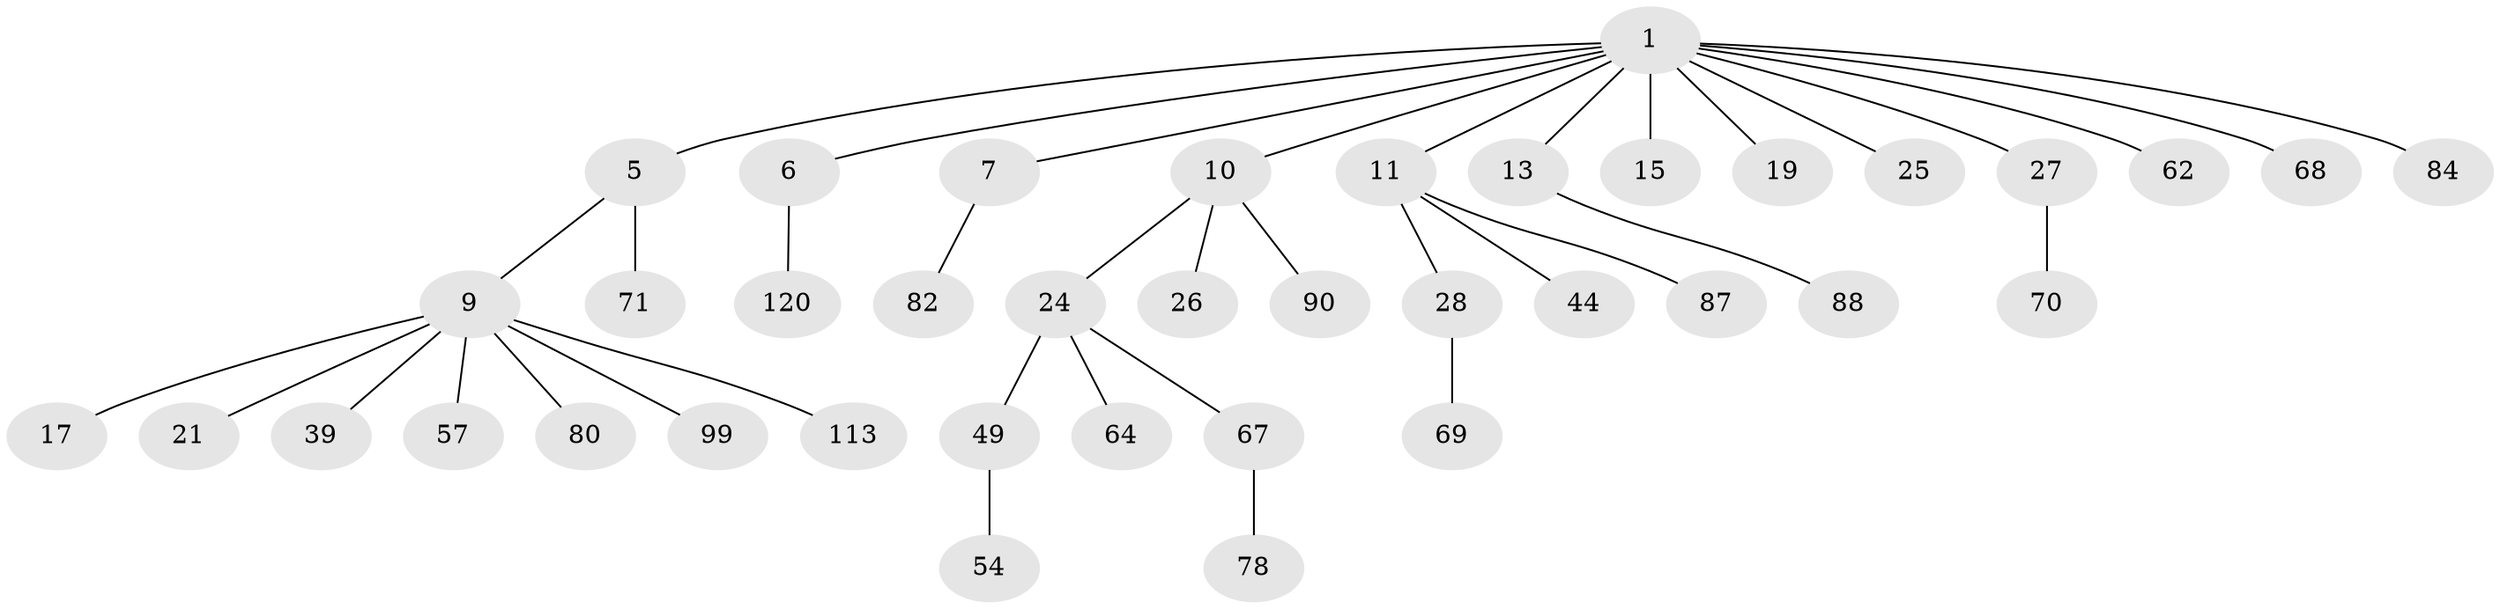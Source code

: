 // original degree distribution, {5: 0.046153846153846156, 7: 0.007692307692307693, 3: 0.12307692307692308, 2: 0.25384615384615383, 4: 0.046153846153846156, 6: 0.023076923076923078, 1: 0.5}
// Generated by graph-tools (version 1.1) at 2025/19/03/04/25 18:19:21]
// undirected, 39 vertices, 38 edges
graph export_dot {
graph [start="1"]
  node [color=gray90,style=filled];
  1 [super="+2+75+4+76+3"];
  5;
  6;
  7 [super="+79"];
  9 [super="+14"];
  10 [super="+18+36"];
  11 [super="+47+12"];
  13 [super="+16+22"];
  15;
  17 [super="+53"];
  19 [super="+98+65"];
  21;
  24 [super="+73+37+42+29+34"];
  25 [super="+126+93"];
  26 [super="+30"];
  27 [super="+92+63"];
  28 [super="+32+33+58"];
  39;
  44 [super="+50"];
  49;
  54;
  57;
  62;
  64;
  67;
  68 [super="+96"];
  69;
  70 [super="+97"];
  71 [super="+100"];
  78;
  80;
  82 [super="+121"];
  84;
  87;
  88 [super="+124"];
  90;
  99 [super="+114+122"];
  113 [super="+117"];
  120;
  1 -- 5;
  1 -- 7;
  1 -- 25;
  1 -- 15;
  1 -- 19;
  1 -- 84;
  1 -- 10;
  1 -- 27;
  1 -- 13;
  1 -- 68;
  1 -- 6;
  1 -- 11;
  1 -- 62;
  5 -- 9;
  5 -- 71;
  6 -- 120;
  7 -- 82;
  9 -- 57;
  9 -- 80;
  9 -- 99;
  9 -- 17;
  9 -- 113;
  9 -- 21;
  9 -- 39;
  10 -- 24;
  10 -- 26;
  10 -- 90;
  11 -- 28;
  11 -- 44;
  11 -- 87;
  13 -- 88;
  24 -- 67;
  24 -- 49;
  24 -- 64;
  27 -- 70;
  28 -- 69;
  49 -- 54;
  67 -- 78;
}
